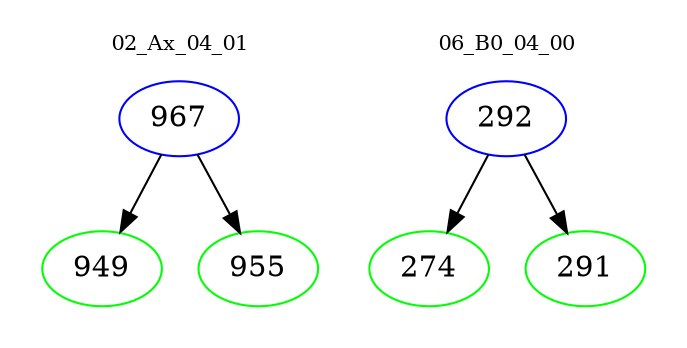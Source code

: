 digraph{
subgraph cluster_0 {
color = white
label = "02_Ax_04_01";
fontsize=10;
T0_967 [label="967", color="blue"]
T0_967 -> T0_949 [color="black"]
T0_949 [label="949", color="green"]
T0_967 -> T0_955 [color="black"]
T0_955 [label="955", color="green"]
}
subgraph cluster_1 {
color = white
label = "06_B0_04_00";
fontsize=10;
T1_292 [label="292", color="blue"]
T1_292 -> T1_274 [color="black"]
T1_274 [label="274", color="green"]
T1_292 -> T1_291 [color="black"]
T1_291 [label="291", color="green"]
}
}
